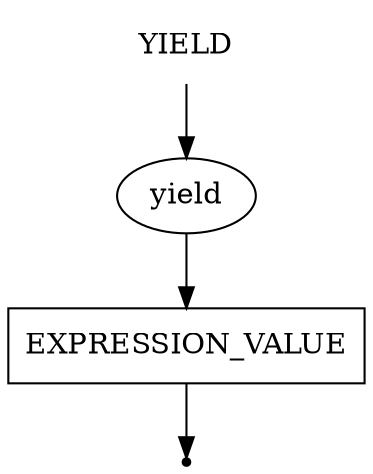 digraph YIELD {
    start [label=YIELD shape=plaintext]
    yield [label="yield" shape=oval]
    expression_value [label=EXPRESSION_VALUE shape=box]
    end [label="" shape=point]

    start -> yield
    yield -> expression_value
    expression_value -> end
}